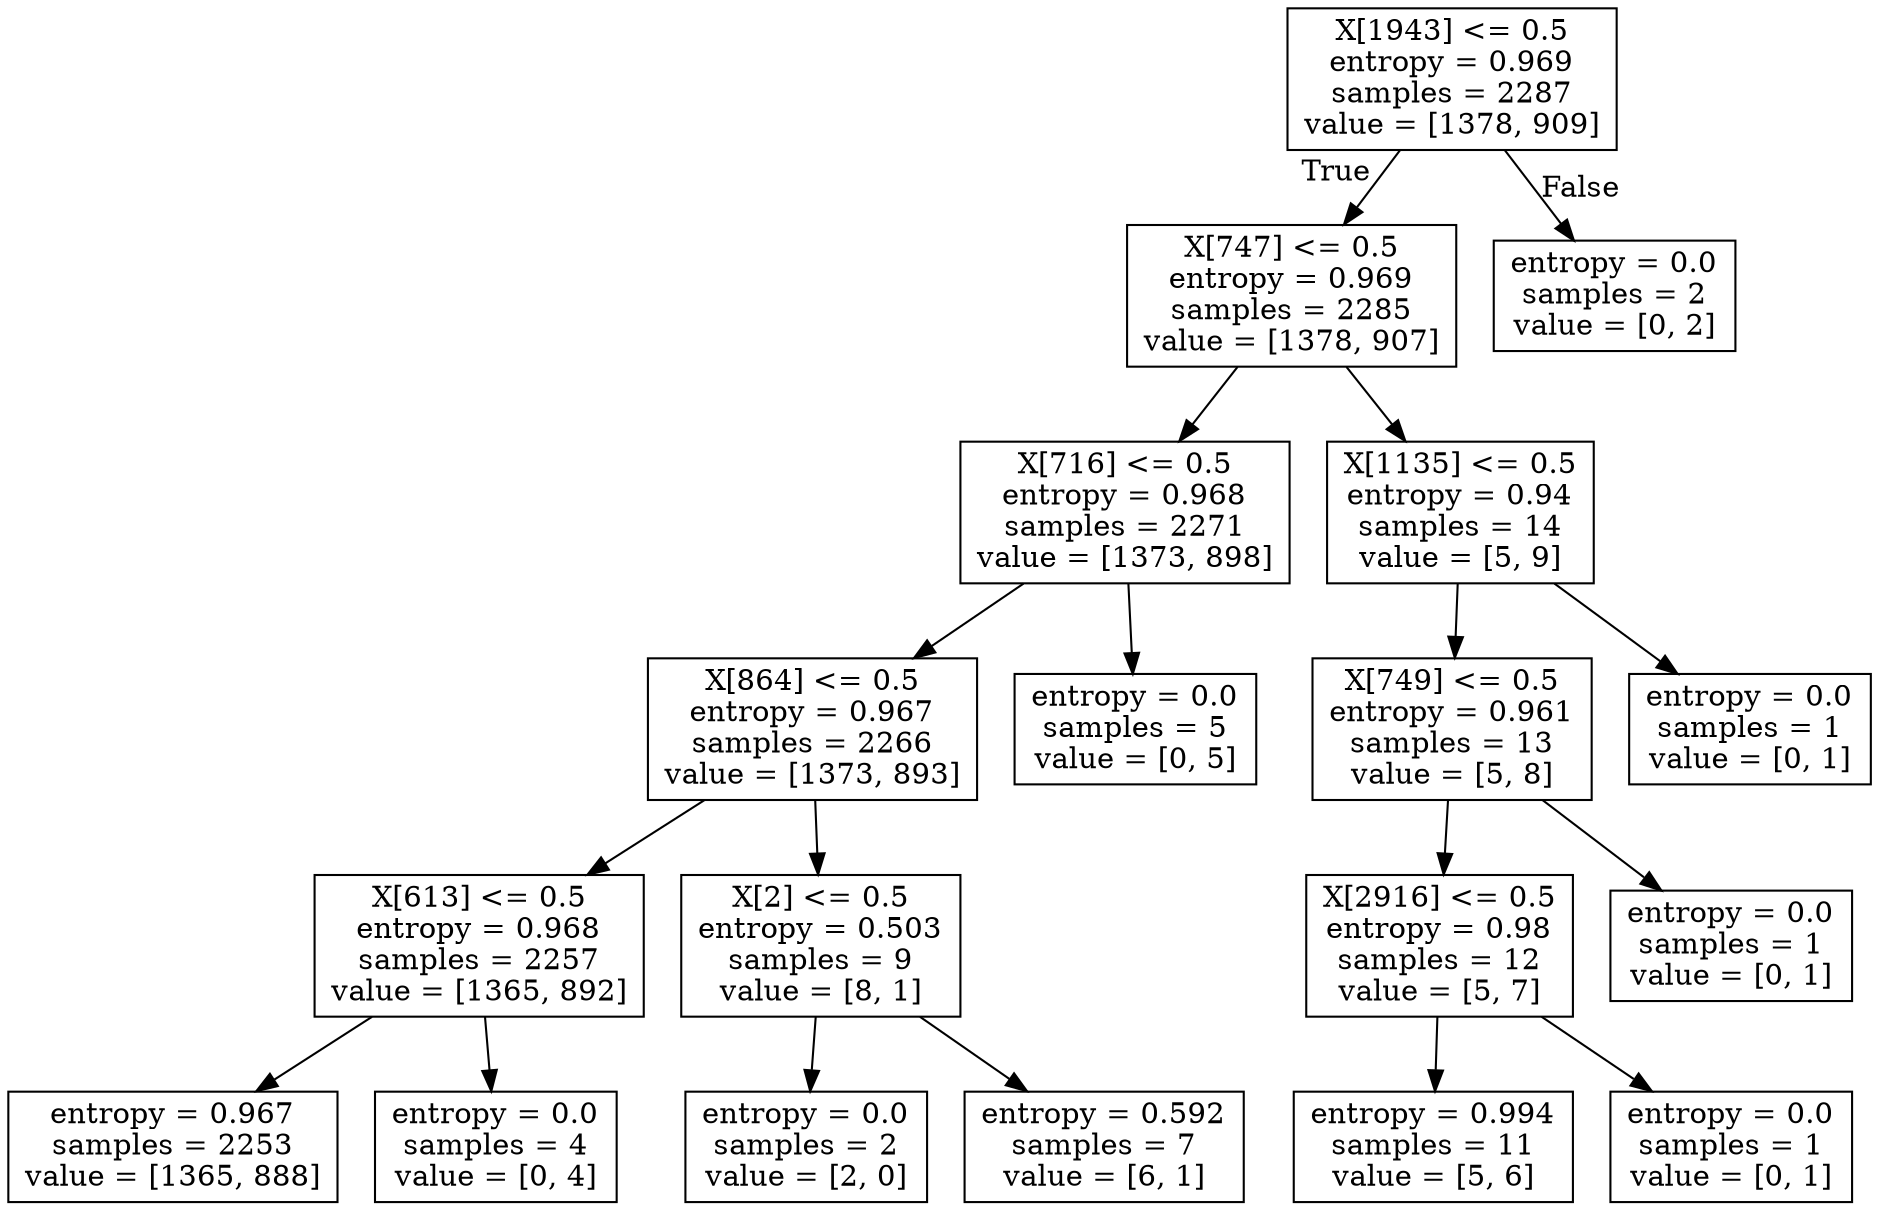 digraph Tree {
node [shape=box] ;
0 [label="X[1943] <= 0.5\nentropy = 0.969\nsamples = 2287\nvalue = [1378, 909]"] ;
1 [label="X[747] <= 0.5\nentropy = 0.969\nsamples = 2285\nvalue = [1378, 907]"] ;
0 -> 1 [labeldistance=2.5, labelangle=45, headlabel="True"] ;
2 [label="X[716] <= 0.5\nentropy = 0.968\nsamples = 2271\nvalue = [1373, 898]"] ;
1 -> 2 ;
3 [label="X[864] <= 0.5\nentropy = 0.967\nsamples = 2266\nvalue = [1373, 893]"] ;
2 -> 3 ;
4 [label="X[613] <= 0.5\nentropy = 0.968\nsamples = 2257\nvalue = [1365, 892]"] ;
3 -> 4 ;
5 [label="entropy = 0.967\nsamples = 2253\nvalue = [1365, 888]"] ;
4 -> 5 ;
6 [label="entropy = 0.0\nsamples = 4\nvalue = [0, 4]"] ;
4 -> 6 ;
7 [label="X[2] <= 0.5\nentropy = 0.503\nsamples = 9\nvalue = [8, 1]"] ;
3 -> 7 ;
8 [label="entropy = 0.0\nsamples = 2\nvalue = [2, 0]"] ;
7 -> 8 ;
9 [label="entropy = 0.592\nsamples = 7\nvalue = [6, 1]"] ;
7 -> 9 ;
10 [label="entropy = 0.0\nsamples = 5\nvalue = [0, 5]"] ;
2 -> 10 ;
11 [label="X[1135] <= 0.5\nentropy = 0.94\nsamples = 14\nvalue = [5, 9]"] ;
1 -> 11 ;
12 [label="X[749] <= 0.5\nentropy = 0.961\nsamples = 13\nvalue = [5, 8]"] ;
11 -> 12 ;
13 [label="X[2916] <= 0.5\nentropy = 0.98\nsamples = 12\nvalue = [5, 7]"] ;
12 -> 13 ;
14 [label="entropy = 0.994\nsamples = 11\nvalue = [5, 6]"] ;
13 -> 14 ;
15 [label="entropy = 0.0\nsamples = 1\nvalue = [0, 1]"] ;
13 -> 15 ;
16 [label="entropy = 0.0\nsamples = 1\nvalue = [0, 1]"] ;
12 -> 16 ;
17 [label="entropy = 0.0\nsamples = 1\nvalue = [0, 1]"] ;
11 -> 17 ;
18 [label="entropy = 0.0\nsamples = 2\nvalue = [0, 2]"] ;
0 -> 18 [labeldistance=2.5, labelangle=-45, headlabel="False"] ;
}